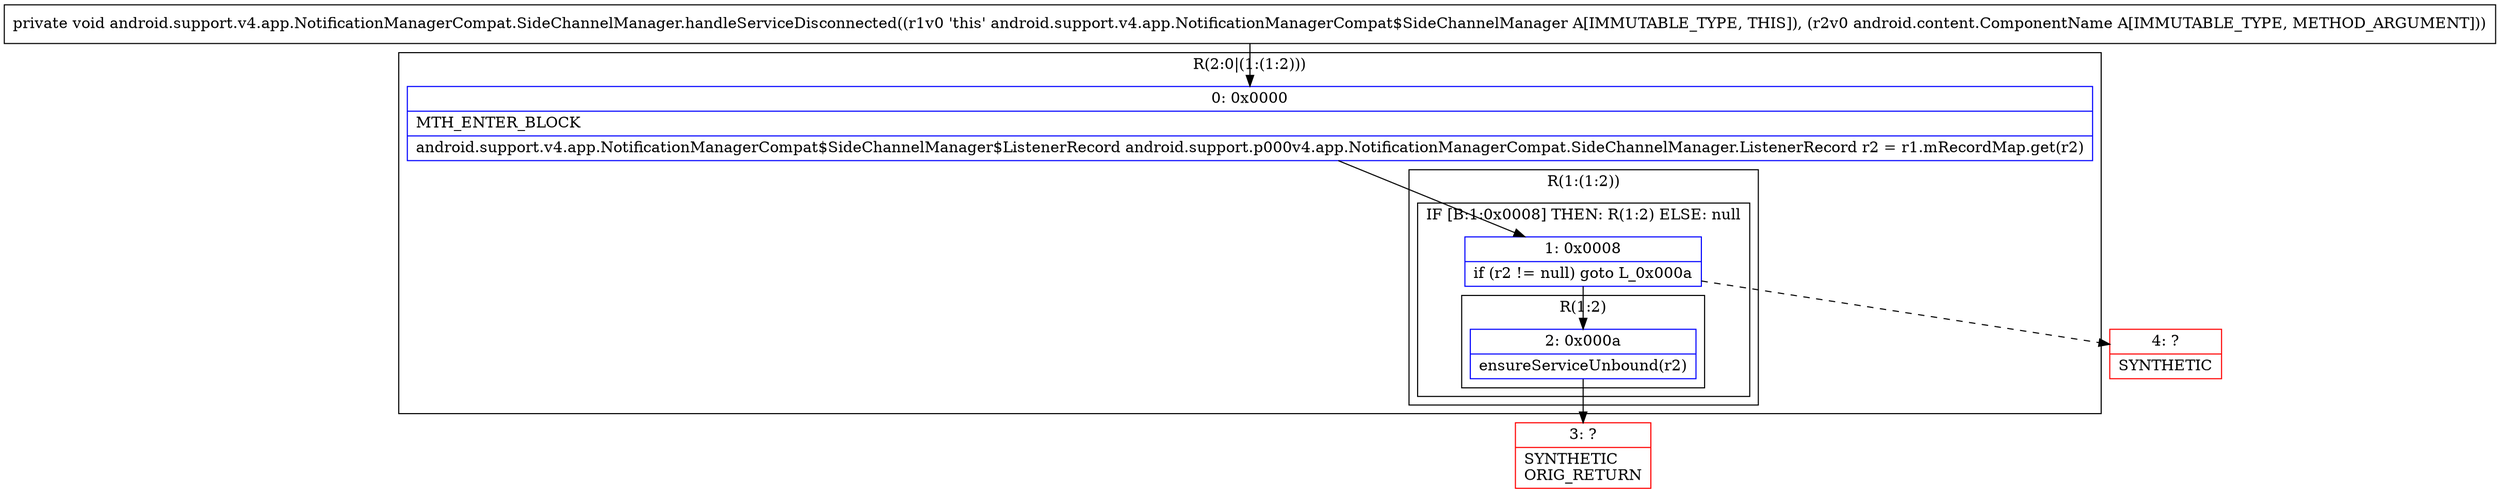 digraph "CFG forandroid.support.v4.app.NotificationManagerCompat.SideChannelManager.handleServiceDisconnected(Landroid\/content\/ComponentName;)V" {
subgraph cluster_Region_1731636164 {
label = "R(2:0|(1:(1:2)))";
node [shape=record,color=blue];
Node_0 [shape=record,label="{0\:\ 0x0000|MTH_ENTER_BLOCK\l|android.support.v4.app.NotificationManagerCompat$SideChannelManager$ListenerRecord android.support.p000v4.app.NotificationManagerCompat.SideChannelManager.ListenerRecord r2 = r1.mRecordMap.get(r2)\l}"];
subgraph cluster_Region_550124545 {
label = "R(1:(1:2))";
node [shape=record,color=blue];
subgraph cluster_IfRegion_125161986 {
label = "IF [B:1:0x0008] THEN: R(1:2) ELSE: null";
node [shape=record,color=blue];
Node_1 [shape=record,label="{1\:\ 0x0008|if (r2 != null) goto L_0x000a\l}"];
subgraph cluster_Region_1816591442 {
label = "R(1:2)";
node [shape=record,color=blue];
Node_2 [shape=record,label="{2\:\ 0x000a|ensureServiceUnbound(r2)\l}"];
}
}
}
}
Node_3 [shape=record,color=red,label="{3\:\ ?|SYNTHETIC\lORIG_RETURN\l}"];
Node_4 [shape=record,color=red,label="{4\:\ ?|SYNTHETIC\l}"];
MethodNode[shape=record,label="{private void android.support.v4.app.NotificationManagerCompat.SideChannelManager.handleServiceDisconnected((r1v0 'this' android.support.v4.app.NotificationManagerCompat$SideChannelManager A[IMMUTABLE_TYPE, THIS]), (r2v0 android.content.ComponentName A[IMMUTABLE_TYPE, METHOD_ARGUMENT])) }"];
MethodNode -> Node_0;
Node_0 -> Node_1;
Node_1 -> Node_2;
Node_1 -> Node_4[style=dashed];
Node_2 -> Node_3;
}

